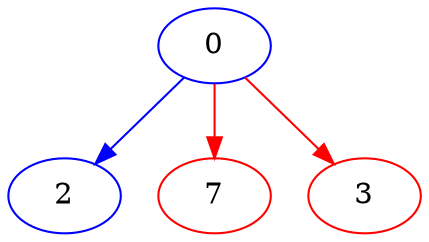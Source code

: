 digraph g {
	node [color=black];
	edge [color=black];
	0	[color=blue];
	2	[color=blue];
	0 -> 2	[key=new_edge,
		color=blue];
	7	[color=red];
	0 -> 7	[key=new_edge,
		color=red];
	3	[color=red];
	0 -> 3	[key=new_edge,
		color=red];
}
